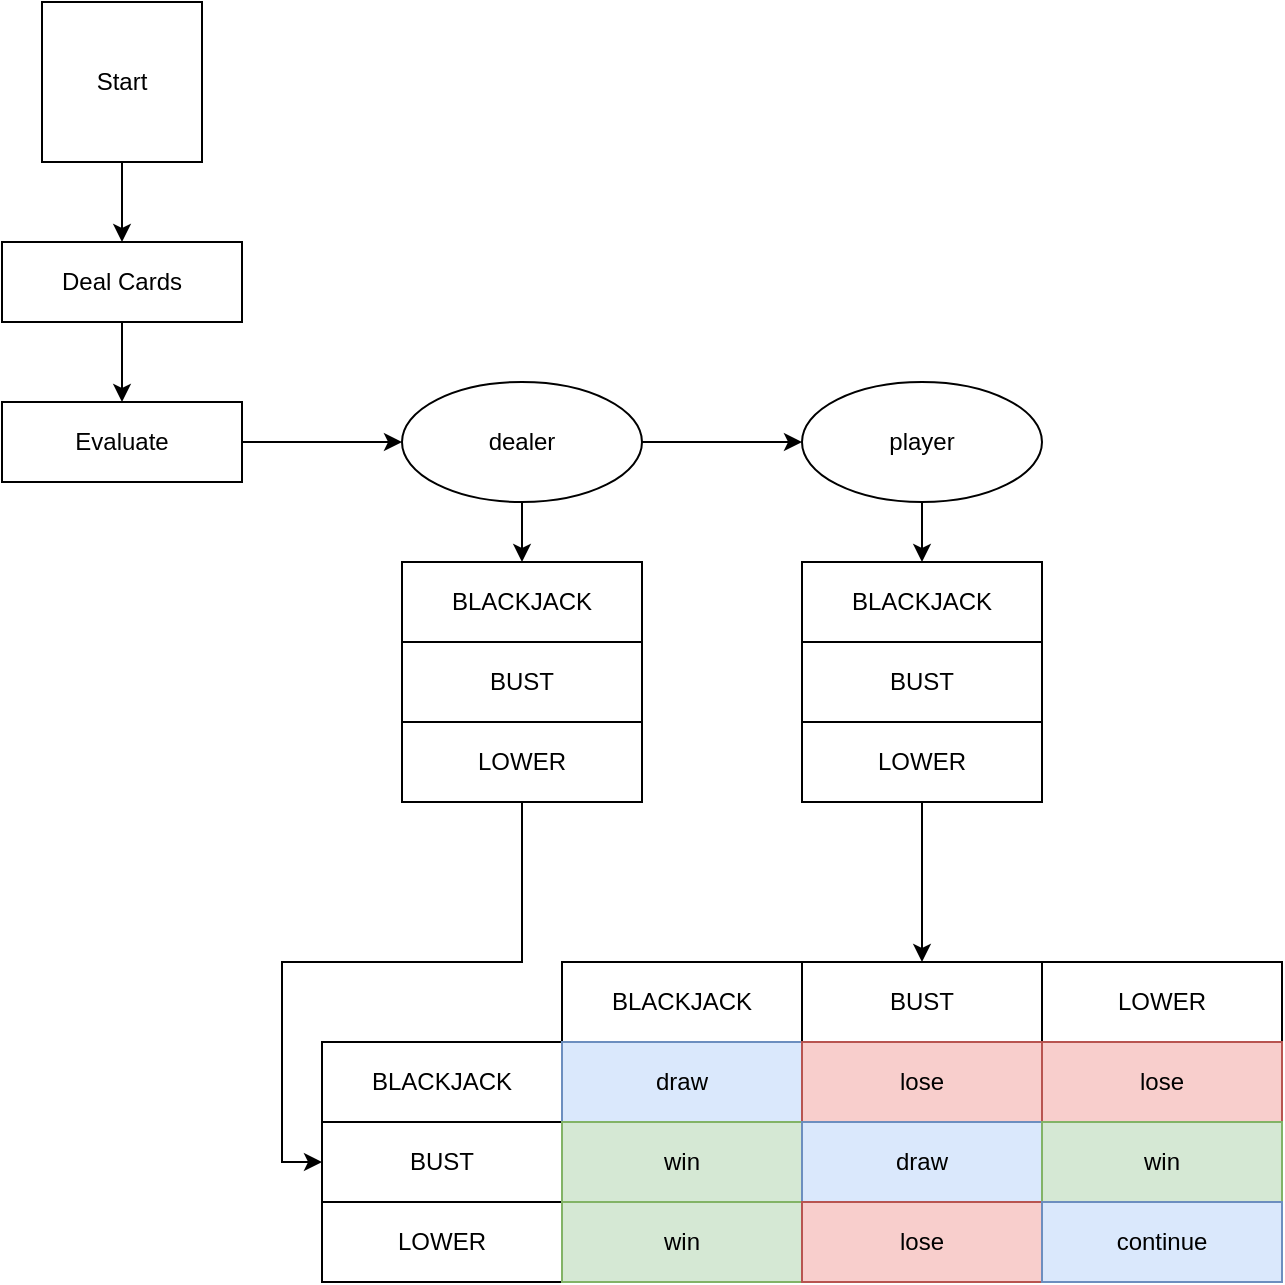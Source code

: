 <mxfile version="15.5.8" type="device"><diagram id="nCXX8o4fp9qmzGv2nUSF" name="Page-1"><mxGraphModel dx="1422" dy="790" grid="1" gridSize="10" guides="1" tooltips="1" connect="1" arrows="1" fold="1" page="1" pageScale="1" pageWidth="850" pageHeight="1100" math="0" shadow="0"><root><mxCell id="0"/><mxCell id="1" parent="0"/><mxCell id="M4_loUJlWguYc6BGnJEH-3" value="" style="edgeStyle=orthogonalEdgeStyle;rounded=0;orthogonalLoop=1;jettySize=auto;html=1;" edge="1" parent="1" source="M4_loUJlWguYc6BGnJEH-1" target="M4_loUJlWguYc6BGnJEH-2"><mxGeometry relative="1" as="geometry"/></mxCell><mxCell id="M4_loUJlWguYc6BGnJEH-1" value="&lt;div&gt;Start&lt;/div&gt;" style="whiteSpace=wrap;html=1;aspect=fixed;" vertex="1" parent="1"><mxGeometry x="60" y="40" width="80" height="80" as="geometry"/></mxCell><mxCell id="M4_loUJlWguYc6BGnJEH-5" value="" style="edgeStyle=orthogonalEdgeStyle;rounded=0;orthogonalLoop=1;jettySize=auto;html=1;" edge="1" parent="1" source="M4_loUJlWguYc6BGnJEH-2" target="M4_loUJlWguYc6BGnJEH-4"><mxGeometry relative="1" as="geometry"/></mxCell><mxCell id="M4_loUJlWguYc6BGnJEH-2" value="Deal Cards" style="whiteSpace=wrap;html=1;" vertex="1" parent="1"><mxGeometry x="40" y="160" width="120" height="40" as="geometry"/></mxCell><mxCell id="M4_loUJlWguYc6BGnJEH-13" value="" style="edgeStyle=orthogonalEdgeStyle;rounded=0;orthogonalLoop=1;jettySize=auto;html=1;" edge="1" parent="1" source="M4_loUJlWguYc6BGnJEH-4" target="M4_loUJlWguYc6BGnJEH-12"><mxGeometry relative="1" as="geometry"/></mxCell><mxCell id="M4_loUJlWguYc6BGnJEH-4" value="Evaluate" style="whiteSpace=wrap;html=1;" vertex="1" parent="1"><mxGeometry x="40" y="240" width="120" height="40" as="geometry"/></mxCell><mxCell id="M4_loUJlWguYc6BGnJEH-15" value="" style="edgeStyle=orthogonalEdgeStyle;rounded=0;orthogonalLoop=1;jettySize=auto;html=1;" edge="1" parent="1" source="M4_loUJlWguYc6BGnJEH-12" target="M4_loUJlWguYc6BGnJEH-14"><mxGeometry relative="1" as="geometry"/></mxCell><mxCell id="M4_loUJlWguYc6BGnJEH-17" value="" style="edgeStyle=orthogonalEdgeStyle;rounded=0;orthogonalLoop=1;jettySize=auto;html=1;" edge="1" parent="1" source="M4_loUJlWguYc6BGnJEH-12" target="M4_loUJlWguYc6BGnJEH-16"><mxGeometry relative="1" as="geometry"/></mxCell><mxCell id="M4_loUJlWguYc6BGnJEH-12" value="dealer" style="ellipse;whiteSpace=wrap;html=1;" vertex="1" parent="1"><mxGeometry x="240" y="230" width="120" height="60" as="geometry"/></mxCell><mxCell id="M4_loUJlWguYc6BGnJEH-25" value="" style="edgeStyle=orthogonalEdgeStyle;rounded=0;orthogonalLoop=1;jettySize=auto;html=1;" edge="1" parent="1" source="M4_loUJlWguYc6BGnJEH-14" target="M4_loUJlWguYc6BGnJEH-24"><mxGeometry relative="1" as="geometry"/></mxCell><mxCell id="M4_loUJlWguYc6BGnJEH-14" value="player" style="ellipse;whiteSpace=wrap;html=1;" vertex="1" parent="1"><mxGeometry x="440" y="230" width="120" height="60" as="geometry"/></mxCell><mxCell id="M4_loUJlWguYc6BGnJEH-16" value="BLACKJACK" style="whiteSpace=wrap;html=1;" vertex="1" parent="1"><mxGeometry x="240" y="320" width="120" height="40" as="geometry"/></mxCell><mxCell id="M4_loUJlWguYc6BGnJEH-18" value="BUST" style="whiteSpace=wrap;html=1;" vertex="1" parent="1"><mxGeometry x="240" y="360" width="120" height="40" as="geometry"/></mxCell><mxCell id="M4_loUJlWguYc6BGnJEH-43" value="" style="edgeStyle=orthogonalEdgeStyle;rounded=0;orthogonalLoop=1;jettySize=auto;html=1;entryX=0;entryY=0.5;entryDx=0;entryDy=0;" edge="1" parent="1" source="M4_loUJlWguYc6BGnJEH-19" target="M4_loUJlWguYc6BGnJEH-26"><mxGeometry relative="1" as="geometry"/></mxCell><mxCell id="M4_loUJlWguYc6BGnJEH-19" value="LOWER" style="whiteSpace=wrap;html=1;" vertex="1" parent="1"><mxGeometry x="240" y="400" width="120" height="40" as="geometry"/></mxCell><mxCell id="M4_loUJlWguYc6BGnJEH-21" value="BUST" style="whiteSpace=wrap;html=1;" vertex="1" parent="1"><mxGeometry x="440" y="360" width="120" height="40" as="geometry"/></mxCell><mxCell id="M4_loUJlWguYc6BGnJEH-44" value="" style="edgeStyle=orthogonalEdgeStyle;rounded=0;orthogonalLoop=1;jettySize=auto;html=1;entryX=0.5;entryY=0;entryDx=0;entryDy=0;" edge="1" parent="1" source="M4_loUJlWguYc6BGnJEH-22" target="M4_loUJlWguYc6BGnJEH-29"><mxGeometry relative="1" as="geometry"/></mxCell><mxCell id="M4_loUJlWguYc6BGnJEH-22" value="LOWER" style="whiteSpace=wrap;html=1;" vertex="1" parent="1"><mxGeometry x="440" y="400" width="120" height="40" as="geometry"/></mxCell><mxCell id="M4_loUJlWguYc6BGnJEH-24" value="BLACKJACK" style="whiteSpace=wrap;html=1;" vertex="1" parent="1"><mxGeometry x="440" y="320" width="120" height="40" as="geometry"/></mxCell><mxCell id="M4_loUJlWguYc6BGnJEH-26" value="BUST" style="whiteSpace=wrap;html=1;" vertex="1" parent="1"><mxGeometry x="200" y="600" width="120" height="40" as="geometry"/></mxCell><mxCell id="M4_loUJlWguYc6BGnJEH-27" value="LOWER" style="whiteSpace=wrap;html=1;" vertex="1" parent="1"><mxGeometry x="200" y="640" width="120" height="40" as="geometry"/></mxCell><mxCell id="M4_loUJlWguYc6BGnJEH-28" value="BLACKJACK" style="whiteSpace=wrap;html=1;" vertex="1" parent="1"><mxGeometry x="200" y="560" width="120" height="40" as="geometry"/></mxCell><mxCell id="M4_loUJlWguYc6BGnJEH-29" value="BUST" style="whiteSpace=wrap;html=1;" vertex="1" parent="1"><mxGeometry x="440" y="520" width="120" height="40" as="geometry"/></mxCell><mxCell id="M4_loUJlWguYc6BGnJEH-30" value="LOWER" style="whiteSpace=wrap;html=1;" vertex="1" parent="1"><mxGeometry x="560" y="520" width="120" height="40" as="geometry"/></mxCell><mxCell id="M4_loUJlWguYc6BGnJEH-31" value="BLACKJACK" style="whiteSpace=wrap;html=1;" vertex="1" parent="1"><mxGeometry x="320" y="520" width="120" height="40" as="geometry"/></mxCell><mxCell id="M4_loUJlWguYc6BGnJEH-34" value="draw" style="whiteSpace=wrap;html=1;fillColor=#dae8fc;strokeColor=#6c8ebf;" vertex="1" parent="1"><mxGeometry x="320" y="560" width="120" height="40" as="geometry"/></mxCell><mxCell id="M4_loUJlWguYc6BGnJEH-35" value="win" style="whiteSpace=wrap;html=1;fillColor=#d5e8d4;strokeColor=#82b366;" vertex="1" parent="1"><mxGeometry x="320" y="600" width="120" height="40" as="geometry"/></mxCell><mxCell id="M4_loUJlWguYc6BGnJEH-36" value="win" style="whiteSpace=wrap;html=1;fillColor=#d5e8d4;strokeColor=#82b366;" vertex="1" parent="1"><mxGeometry x="320" y="640" width="120" height="40" as="geometry"/></mxCell><mxCell id="M4_loUJlWguYc6BGnJEH-37" value="lose" style="whiteSpace=wrap;html=1;fillColor=#f8cecc;strokeColor=#b85450;" vertex="1" parent="1"><mxGeometry x="440" y="560" width="120" height="40" as="geometry"/></mxCell><mxCell id="M4_loUJlWguYc6BGnJEH-38" value="draw" style="whiteSpace=wrap;html=1;fillColor=#dae8fc;strokeColor=#6c8ebf;" vertex="1" parent="1"><mxGeometry x="440" y="600" width="120" height="40" as="geometry"/></mxCell><mxCell id="M4_loUJlWguYc6BGnJEH-39" value="lose" style="whiteSpace=wrap;html=1;fillColor=#f8cecc;strokeColor=#b85450;" vertex="1" parent="1"><mxGeometry x="440" y="640" width="120" height="40" as="geometry"/></mxCell><mxCell id="M4_loUJlWguYc6BGnJEH-40" value="lose" style="whiteSpace=wrap;html=1;fillColor=#f8cecc;strokeColor=#b85450;" vertex="1" parent="1"><mxGeometry x="560" y="560" width="120" height="40" as="geometry"/></mxCell><mxCell id="M4_loUJlWguYc6BGnJEH-41" value="win" style="whiteSpace=wrap;html=1;fillColor=#d5e8d4;strokeColor=#82b366;" vertex="1" parent="1"><mxGeometry x="560" y="600" width="120" height="40" as="geometry"/></mxCell><mxCell id="M4_loUJlWguYc6BGnJEH-42" value="continue" style="whiteSpace=wrap;html=1;fillColor=#dae8fc;strokeColor=#6c8ebf;" vertex="1" parent="1"><mxGeometry x="560" y="640" width="120" height="40" as="geometry"/></mxCell></root></mxGraphModel></diagram></mxfile>